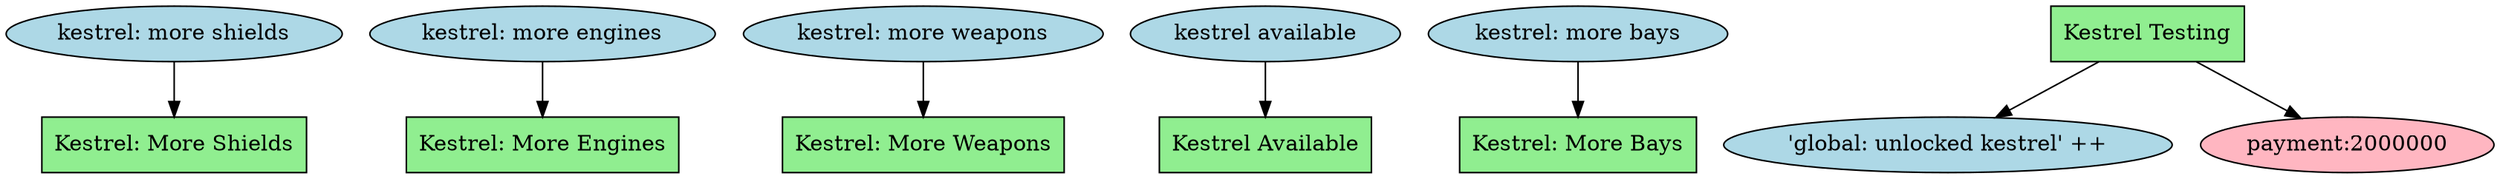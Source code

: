 digraph G {
"kestrel: more shields" [shape=ellipse,fillcolor=lightblue,style=filled]
"kestrel: more engines" [shape=ellipse,fillcolor=lightblue,style=filled]
"kestrel: more weapons" [shape=ellipse,fillcolor=lightblue,style=filled]
"kestrel available" [shape=ellipse,fillcolor=lightblue,style=filled]
"kestrel: more bays" [shape=ellipse,fillcolor=lightblue,style=filled]
"'global: unlocked kestrel' ++" [shape=ellipse,fillcolor=lightblue,style=filled]
"Kestrel Testing" [shape=box,fillcolor=lightgreen,style=filled]
"Kestrel: More Weapons" [shape=box,fillcolor=lightgreen,style=filled]
"Kestrel: More Engines" [shape=box,fillcolor=lightgreen,style=filled]
"Kestrel: More Shields" [shape=box,fillcolor=lightgreen,style=filled]
"Kestrel: More Bays" [shape=box,fillcolor=lightgreen,style=filled]
"Kestrel Available" [shape=box,fillcolor=lightgreen,style=filled]
"payment:2000000" [shape=oval,fillcolor=lightpink,style=filled]
"Kestrel Testing" -> "payment:2000000"
"Kestrel Testing" -> "'global: unlocked kestrel' ++"
"kestrel: more weapons" -> "Kestrel: More Weapons"
"kestrel: more engines" -> "Kestrel: More Engines"
"kestrel: more shields" -> "Kestrel: More Shields"
"kestrel: more bays" -> "Kestrel: More Bays"
"kestrel available" -> "Kestrel Available"
}
